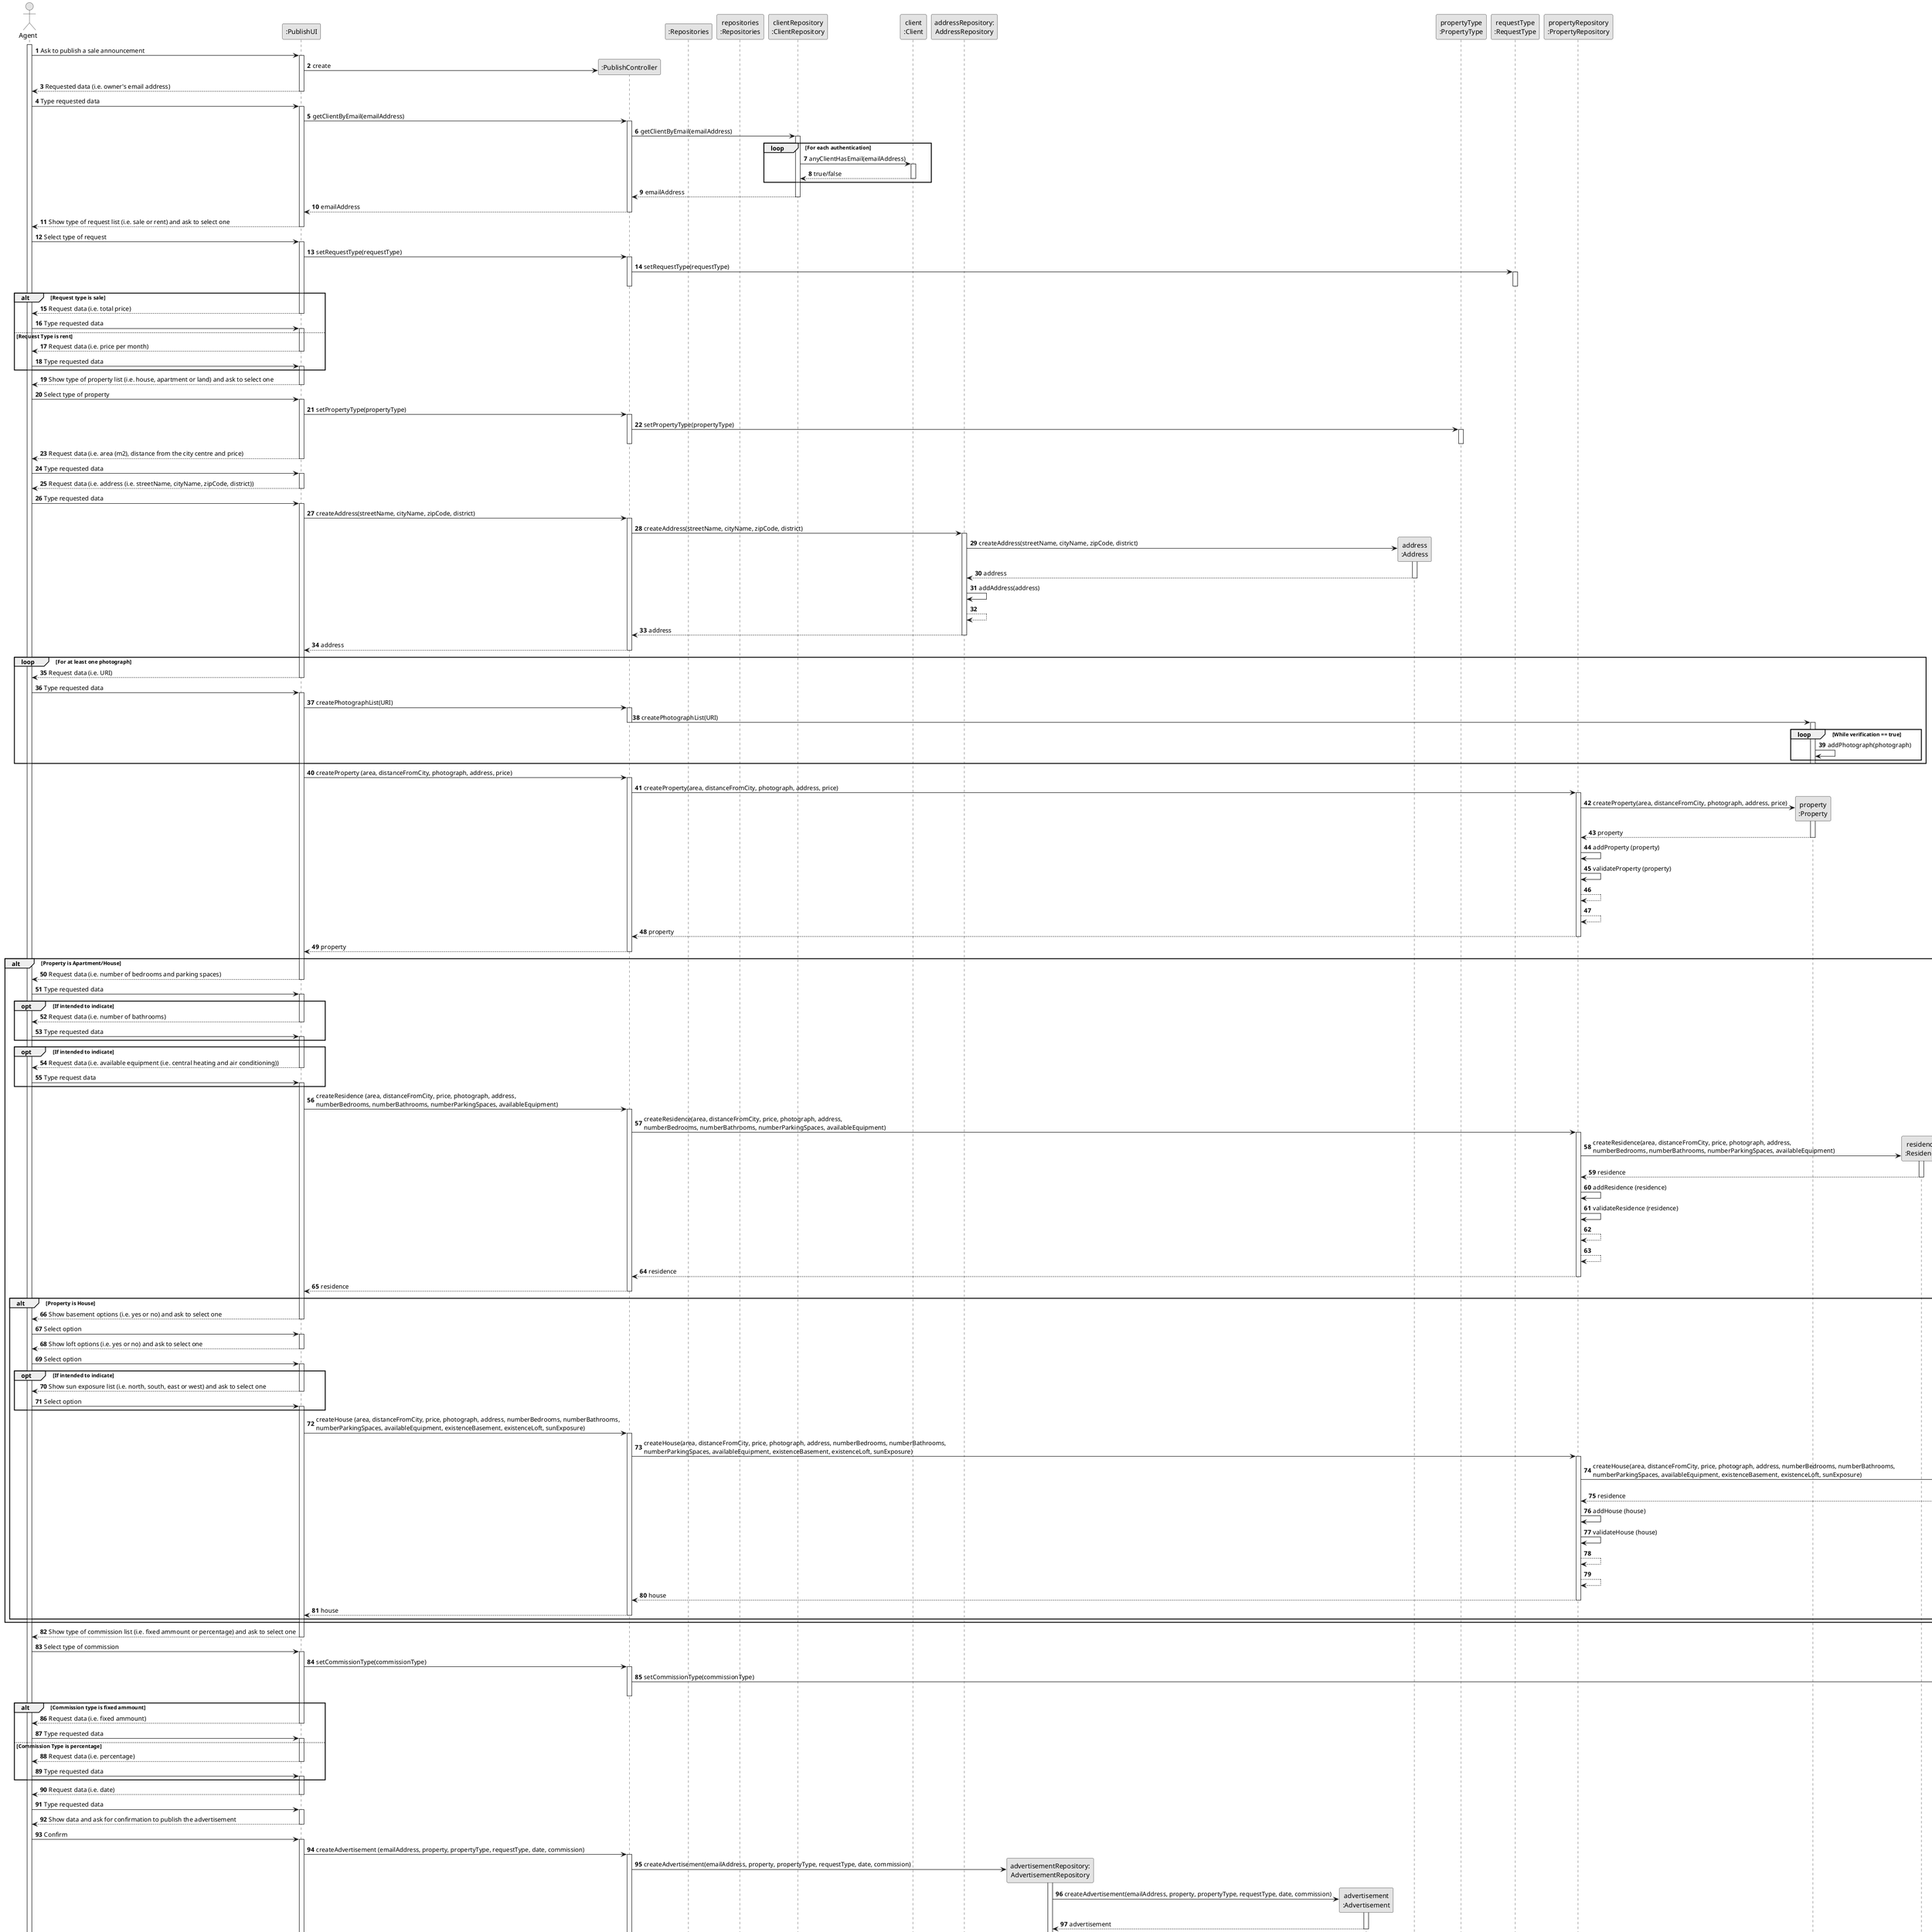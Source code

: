 @startuml
skinparam monochrome true
skinparam packageStyle rectangle
skinparam shadowing false

autonumber

'hide footbox
actor Agent
participant ":PublishUI" as UI
participant ":PublishController" as CTRL
participant ":Repositories" as RepositorySingleton
participant "repositories\n:Repositories" as PLAT
participant "clientRepository\n:ClientRepository" as ClientRepository
participant "client\n:Client" as Client
participant "addressRepository:\nAddressRepository" as AddressRepository
participant "advertisementRepository:\nAdvertisementRepository" as AdvertisementRepository
participant "advertisement\n:Advertisement" as Advertisement
participant "address\n:Address" as Address
participant "propertyType\n:PropertyType" as PropertyType
participant "requestType\n:RequestType" as RequestType
participant "propertyRepository\n:PropertyRepository" as PropertyRepository
participant "property\n:Property" as Property
participant "residence\n:Residence" as Residence
participant "house\n:House" as House
participant "commissionType\n:CommissionType" as CommissionType

activate Agent

        Agent -> UI : Ask to publish a sale announcement

        activate UI

            UI -> CTRL** : create

    UI --> Agent : Requested data (i.e. owner's email address)
    deactivate UI

    Agent -> UI : Type requested data
    activate UI

            UI -> CTRL: getClientByEmail(emailAddress)
            activate CTRL

                CTRL -> ClientRepository : getClientByEmail(emailAddress)
                activate ClientRepository

                        loop For each authentication
                        ClientRepository -> Client : anyClientHasEmail(emailAddress)
                        activate Client

                        Client --> ClientRepository : true/false
                        deactivate Client
                        end

                ClientRepository --> CTRL : emailAddress
                deactivate ClientRepository
            CTRL --> UI : emailAddress
            deactivate CTRL

        UI --> Agent : Show type of request list (i.e. sale or rent) and ask to select one
        deactivate UI

        Agent -> UI : Select type of request
        activate UI

                    UI -> CTRL : setRequestType(requestType)
                    activate CTRL

                    CTRL -> RequestType : setRequestType(requestType)
                    activate RequestType
                    deactivate CTRL
                    deactivate RequestType

        alt Request type is sale
            UI --> Agent : Request data (i.e. total price)
            deactivate UI

            Agent -> UI : Type requested data
            activate UI

            else Request Type is rent
                UI --> Agent : Request data (i.e. price per month)
                deactivate UI

                Agent -> UI : Type requested data
                activate UI
        end

    UI --> Agent : Show type of property list (i.e. house, apartment or land) and ask to select one
    deactivate UI

    Agent -> UI : Select type of property
    activate UI

        UI -> CTRL : setPropertyType(propertyType)
        activate CTRL

        CTRL -> PropertyType : setPropertyType(propertyType)
        activate PropertyType
        deactivate CTRL
        deactivate PropertyType

    UI --> Agent : Request data (i.e. area (m2), distance from the city centre and price)
    deactivate UI

    Agent -> UI : Type requested data
    activate UI

    UI --> Agent : Request data (i.e. address (i.e. streetName, cityName, zipCode, district))
    deactivate UI

    Agent -> UI : Type requested data
    activate UI

    UI -> CTRL : createAddress(streetName, cityName, zipCode, district)
                activate CTRL

                CTRL -> AddressRepository : createAddress(streetName, cityName, zipCode, district)

                activate AddressRepository


                AddressRepository -> Address** : createAddress(streetName, cityName, zipCode, district)
                activate Address


                Address --> AddressRepository : address
                deactivate Address

                AddressRepository -> AddressRepository : addAddress(address)
                AddressRepository --> AddressRepository
                AddressRepository --> CTRL : address
                deactivate AddressRepository

                CTRL --> UI : address
                deactivate CTRL


    loop For at least one photograph
        UI --> Agent : Request data (i.e. URI)
        deactivate UI

        Agent -> UI : Type requested data
        activate UI

              UI -> CTRL : createPhotographList(URI)
              activate CTRL

              CTRL -> Property : createPhotographList(URI)
              deactivate CTRL

              activate Property
              loop While verification == true
                   Property -> Property : addPhotograph(photograph)
              end

              deactivate Property
    end

    UI -> CTRL : createProperty (area, distanceFromCity, photograph, address, price)
        activate CTRL

            CTRL -> PropertyRepository : createProperty(area, distanceFromCity, photograph, address, price)
            activate PropertyRepository

            PropertyRepository -> Property** : createProperty(area, distanceFromCity, photograph, address, price)
            activate Property

            Property --> PropertyRepository : property
            deactivate Property

            PropertyRepository -> PropertyRepository : addProperty (property)
            PropertyRepository -> PropertyRepository : validateProperty (property)
            PropertyRepository --> PropertyRepository
            PropertyRepository --> PropertyRepository

            PropertyRepository --> CTRL : property

            deactivate PropertyRepository

            CTRL --> UI : property
            deactivate CTRL

    alt Property is Apartment/House
        UI --> Agent : Request data (i.e. number of bedrooms and parking spaces)
        deactivate UI

        Agent -> UI: Type requested data
        activate UI

        opt If intended to indicate
            UI --> Agent : Request data (i.e. number of bathrooms)
            deactivate UI

            Agent -> UI: Type requested data
            activate UI
        end

        opt If intended to indicate
                UI --> Agent : Request data (i.e. available equipment (i.e. central heating and air conditioning))
                deactivate UI

                Agent -> UI: Type request data
                activate UI
        end

        UI -> CTRL : createResidence (area, distanceFromCity, price, photograph, address, \nnumberBedrooms, numberBathrooms, numberParkingSpaces, availableEquipment)
                activate CTRL

                    CTRL -> PropertyRepository : createResidence(area, distanceFromCity, price, photograph, address, \nnumberBedrooms, numberBathrooms, numberParkingSpaces, availableEquipment)
                    activate PropertyRepository

                    PropertyRepository -> Residence** : createResidence(area, distanceFromCity, price, photograph, address, \nnumberBedrooms, numberBathrooms, numberParkingSpaces, availableEquipment)
                    activate Residence

                    Residence --> PropertyRepository : residence
                    deactivate Residence

                    PropertyRepository -> PropertyRepository : addResidence (residence)
                    PropertyRepository -> PropertyRepository : validateResidence (residence)
                    PropertyRepository --> PropertyRepository
                    PropertyRepository --> PropertyRepository

                    PropertyRepository --> CTRL : residence

                    deactivate PropertyRepository

                    CTRL --> UI : residence
                    deactivate CTRL

        alt Property is House
             UI --> Agent : Show basement options (i.e. yes or no) and ask to select one
             deactivate UI

             Agent -> UI : Select option
             activate UI

             UI --> Agent : Show loft options (i.e. yes or no) and ask to select one
             deactivate UI

             Agent -> UI : Select option
             activate UI

            opt If intended to indicate
                UI --> Agent : Show sun exposure list (i.e. north, south, east or west) and ask to select one
                deactivate UI

                Agent -> UI : Select option
                activate UI
            end
                    UI -> CTRL : createHouse (area, distanceFromCity, price, photograph, address, numberBedrooms, numberBathrooms, \nnumberParkingSpaces, availableEquipment, existenceBasement, existenceLoft, sunExposure)
                            activate CTRL

                                CTRL -> PropertyRepository : createHouse(area, distanceFromCity, price, photograph, address, numberBedrooms, numberBathrooms, \nnumberParkingSpaces, availableEquipment, existenceBasement, existenceLoft, sunExposure)
                                activate PropertyRepository

                                PropertyRepository -> House** : createHouse(area, distanceFromCity, price, photograph, address, numberBedrooms, numberBathrooms, \nnumberParkingSpaces, availableEquipment, existenceBasement, existenceLoft, sunExposure)
                                activate House

                                House --> PropertyRepository : residence
                                deactivate House

                                PropertyRepository -> PropertyRepository : addHouse (house)
                                PropertyRepository -> PropertyRepository : validateHouse (house)
                                PropertyRepository --> PropertyRepository
                                PropertyRepository --> PropertyRepository

                                PropertyRepository --> CTRL : house

                                deactivate PropertyRepository

                                CTRL --> UI : house
                                deactivate CTRL
        end
    end

        UI --> Agent : Show type of commission list (i.e. fixed ammount or percentage) and ask to select one
        deactivate UI

        Agent -> UI : Select type of commission
        activate UI

                    UI -> CTRL : setCommissionType(commissionType)
                    activate CTRL

                    CTRL -> CommissionType : setCommissionType(commissionType)
                    activate CommissionType
                    deactivate CTRL
                    deactivate CommissionType

        alt Commission type is fixed ammount
            UI --> Agent : Request data (i.e. fixed ammount)
            deactivate UI

            Agent -> UI : Type requested data
            activate UI

            else Commission Type is percentage
                UI --> Agent : Request data (i.e. percentage)
                deactivate UI

                Agent -> UI : Type requested data
                activate UI
        end

    UI --> Agent : Request data (i.e. date)
    deactivate UI

    Agent -> UI : Type requested data
    activate UI

    UI --> Agent : Show data and ask for confirmation to publish the advertisement
    deactivate UI

    Agent -> UI : Confirm
    activate UI

    UI -> CTRL : createAdvertisement (emailAddress, property, propertyType, requestType, date, commission)
    activate CTRL

       CTRL -> AdvertisementRepository** : createAdvertisement(emailAddress, property, propertyType, requestType, date, commission)
       activate AdvertisementRepository

       AdvertisementRepository -> Advertisement** : createAdvertisement(emailAddress, property, propertyType, requestType, date, commission)
       activate Advertisement

       Advertisement --> AdvertisementRepository: advertisement
        deactivate Advertisement
       AdvertisementRepository -> AdvertisementRepository : validateAdvertisement(advertisement)
       AdvertisementRepository -> AdvertisementRepository : addAdvertisement(advertisement)
       AdvertisementRepository --> AdvertisementRepository
       AdvertisementRepository --> AdvertisementRepository

       AdvertisementRepository --> CTRL : Advertisement
       deactivate AdvertisementRepository

       CTRL --> UI : Advertisement
        deactivate CTRL

    UI --> Agent : Display operation success
    deactivate UI

deactivate Agent

@enduml